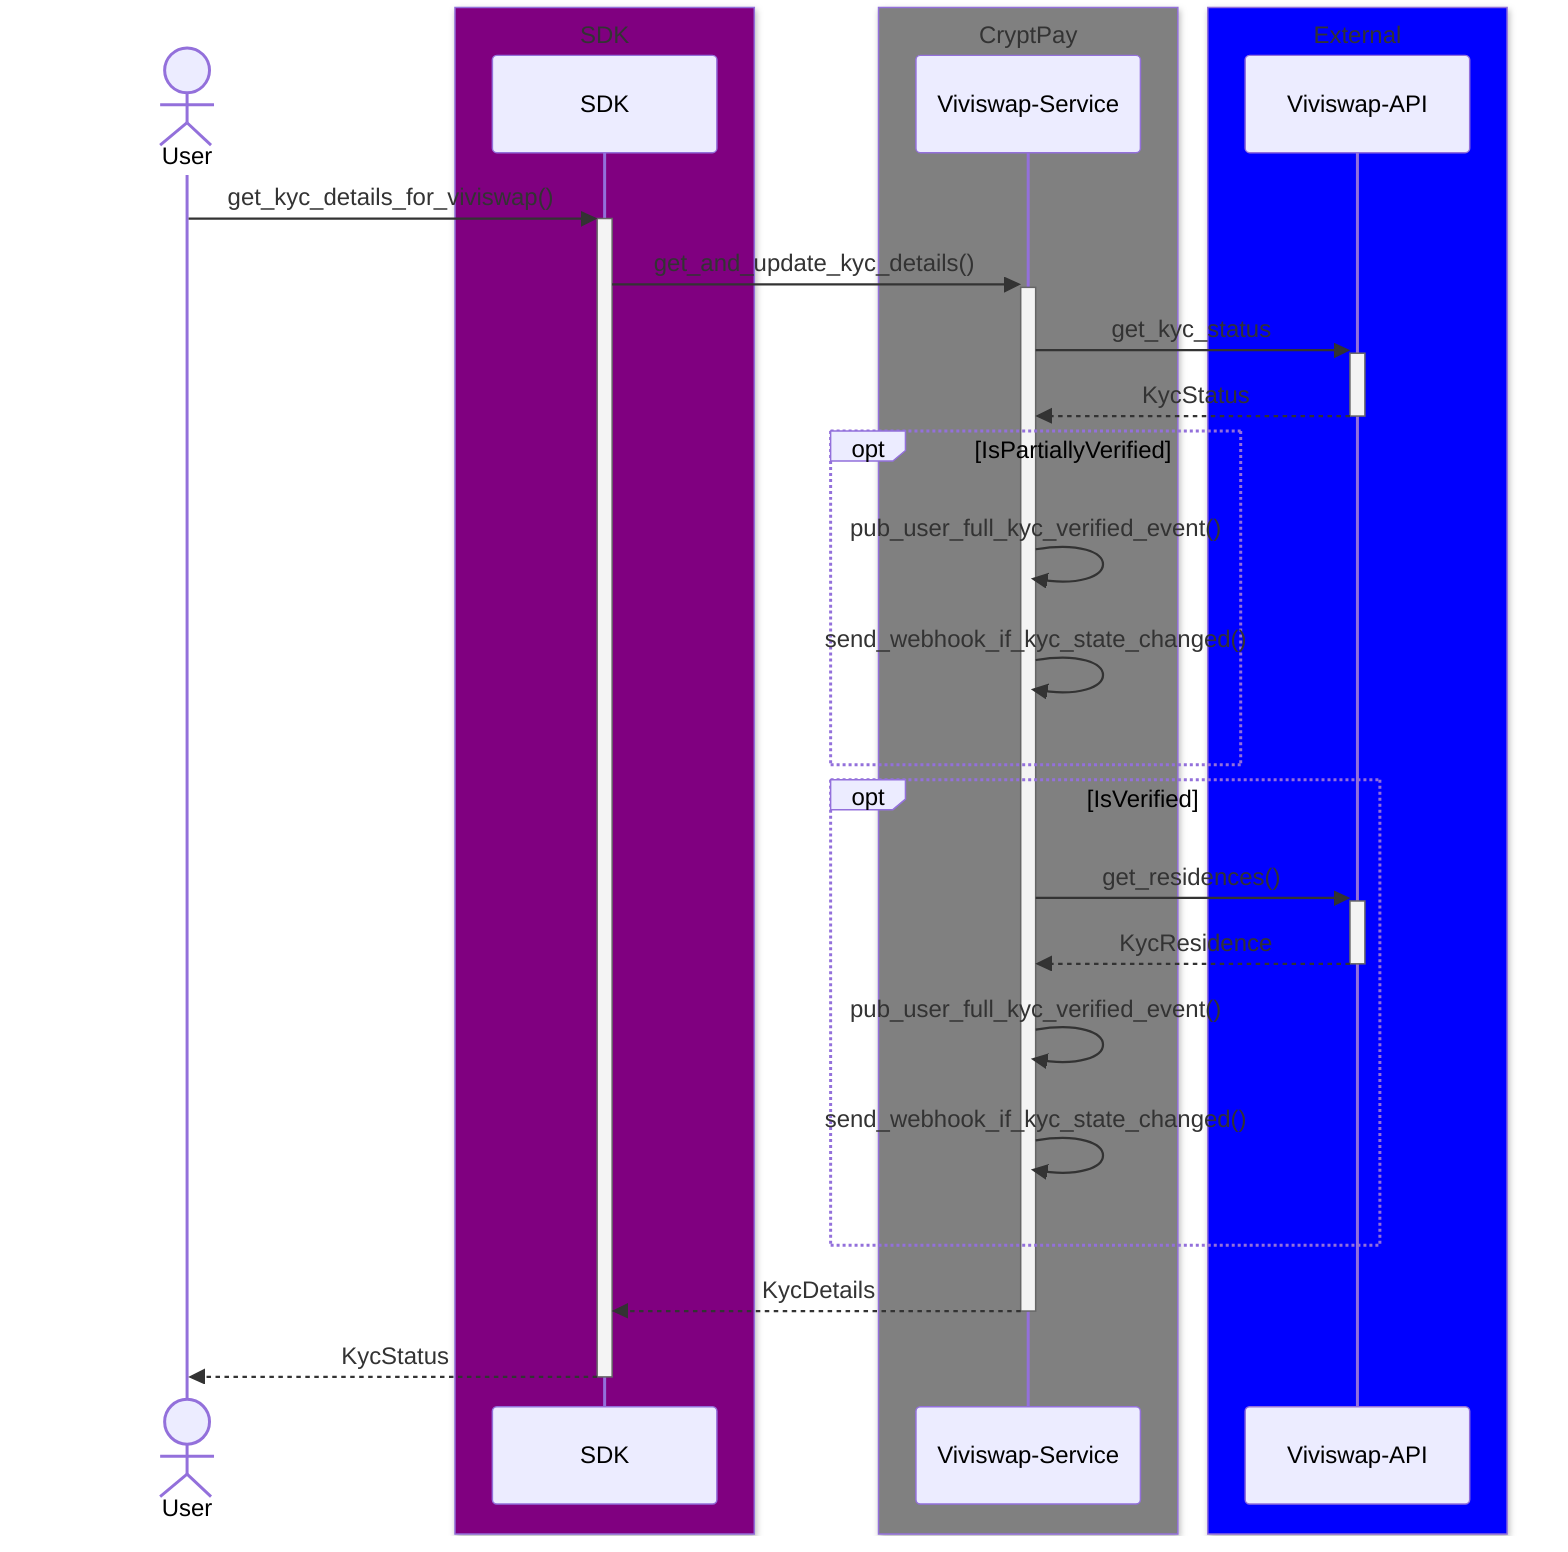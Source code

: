 sequenceDiagram
    actor user as User
    box Purple SDK
        participant sdk as SDK
    end
    box Grey CryptPay
        participant vvs_svc as Viviswap-Service
    end
    box Blue External
        participant vvs_api as Viviswap-API
    end
    user->>+sdk: get_kyc_details_for_viviswap()
    sdk->>+vvs_svc: get_and_update_kyc_details()
    vvs_svc->>+vvs_api: get_kyc_status
    vvs_api-->>-vvs_svc: KycStatus
    opt IsPartiallyVerified
        vvs_svc->>vvs_svc: pub_user_full_kyc_verified_event()
        vvs_svc->>vvs_svc: send_webhook_if_kyc_state_changed()
    end
    opt IsVerified
        vvs_svc->>+vvs_api: get_residences()
        vvs_api-->>-vvs_svc: KycResidence
        vvs_svc->>vvs_svc: pub_user_full_kyc_verified_event()
        vvs_svc->>vvs_svc: send_webhook_if_kyc_state_changed()
    end
    vvs_svc-->>-sdk: KycDetails
    sdk-->>-user: KycStatus